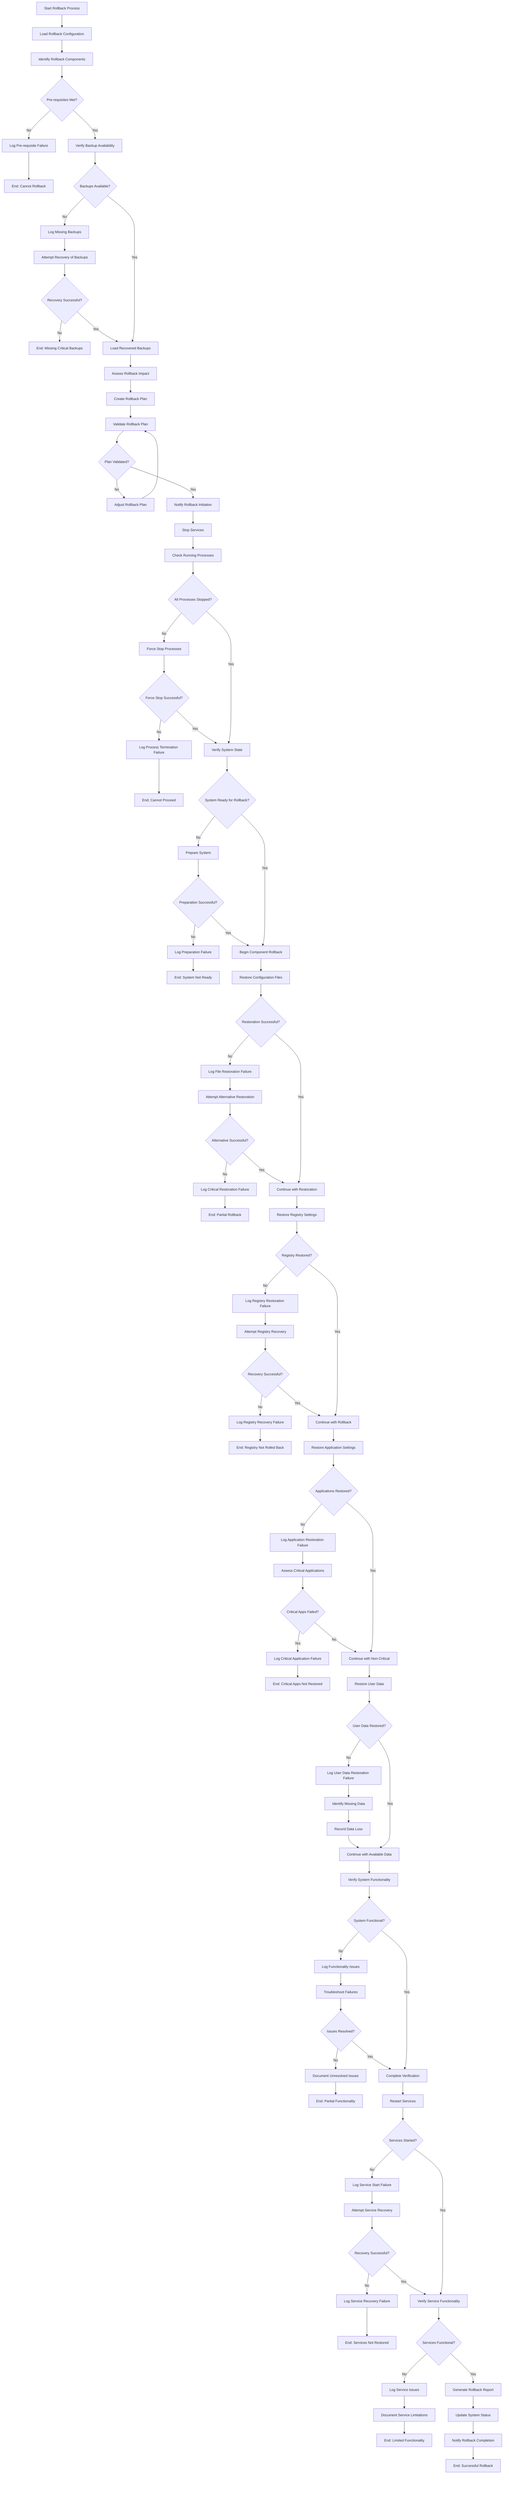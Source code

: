 %%{init: {'theme': 'default', 'themeVariables': { 'primaryColor': '#8b0000', 'fontSize': '14px'}}}%%
flowchart TD
    A[Start Rollback Process] --> B[Load Rollback Configuration]
    B --> C[Identify Rollback Components]
    C --> D{Pre-requisites Met?}
    D -->|No| E[Log Pre-requisite Failure]
    E --> F[End: Cannot Rollback]
    
    D -->|Yes| G[Verify Backup Availability]
    G --> H{Backups Available?}
    H -->|No| I[Log Missing Backups]
    I --> J[Attempt Recovery of Backups]
    J --> K{Recovery Successful?}
    K -->|No| L[End: Missing Critical Backups]
    
    K -->|Yes| M[Load Recovered Backups]
    H -->|Yes| M
    
    M --> N[Assess Rollback Impact]
    N --> O[Create Rollback Plan]
    O --> P[Validate Rollback Plan]
    P --> Q{Plan Validated?}
    Q -->|No| R[Adjust Rollback Plan]
    R --> P
    
    Q -->|Yes| S[Notify Rollback Initiation]
    S --> T[Stop Services]
    T --> U[Check Running Processes]
    U --> V{All Processes Stopped?}
    V -->|No| W[Force Stop Processes]
    W --> X{Force Stop Successful?}
    X -->|No| Y[Log Process Termination Failure]
    Y --> Z[End: Cannot Proceed]
    
    X -->|Yes| AA[Verify System State]
    V -->|Yes| AA
    
    AA --> AB{System Ready for Rollback?}
    AB -->|No| AC[Prepare System]
    AC --> AD{Preparation Successful?}
    AD -->|No| AE[Log Preparation Failure]
    AE --> AF[End: System Not Ready]
    
    AD -->|Yes| AG[Begin Component Rollback]
    AB -->|Yes| AG
    
    AG --> AH[Restore Configuration Files]
    AH --> AI{Restoration Successful?}
    AI -->|No| AJ[Log File Restoration Failure]
    AJ --> AK[Attempt Alternative Restoration]
    AK --> AL{Alternative Successful?}
    AL -->|No| AM[Log Critical Restoration Failure]
    AM --> AN[End: Partial Rollback]
    
    AL -->|Yes| AO[Continue with Restoration]
    AI -->|Yes| AO
    
    AO --> AP[Restore Registry Settings]
    AP --> AQ{Registry Restored?}
    AQ -->|No| AR[Log Registry Restoration Failure]
    AR --> AS[Attempt Registry Recovery]
    AS --> AT{Recovery Successful?}
    AT -->|No| AU[Log Registry Recovery Failure]
    AU --> AV[End: Registry Not Rolled Back]
    
    AT -->|Yes| AW[Continue with Rollback]
    AQ -->|Yes| AW
    
    AW --> AX[Restore Application Settings]
    AX --> AY{Applications Restored?}
    AY -->|No| AZ[Log Application Restoration Failure]
    AZ --> BA[Assess Critical Applications]
    BA --> BB{Critical Apps Failed?}
    BB -->|Yes| BC[Log Critical Application Failure]
    BC --> BD[End: Critical Apps Not Restored]
    
    BB -->|No| BE[Continue with Non-Critical]
    AY -->|Yes| BE
    
    BE --> BF[Restore User Data]
    BF --> BG{User Data Restored?}
    BG -->|No| BH[Log User Data Restoration Failure]
    BH --> BI[Identify Missing Data]
    BI --> BJ[Record Data Loss]
    BJ --> BK[Continue with Available Data]
    
    BG -->|Yes| BK
    
    BK --> BL[Verify System Functionality]
    BL --> BM{System Functional?}
    BM -->|No| BN[Log Functionality Issues]
    BN --> BO[Troubleshoot Failures]
    BO --> BP{Issues Resolved?}
    BP -->|No| BQ[Document Unresolved Issues]
    BQ --> BR[End: Partial Functionality]
    
    BP -->|Yes| BS[Complete Verification]
    BM -->|Yes| BS
    
    BS --> BT[Restart Services]
    BT --> BU{Services Started?}
    BU -->|No| BV[Log Service Start Failure]
    BV --> BW[Attempt Service Recovery]
    BW --> BX{Recovery Successful?}
    BX -->|No| BY[Log Service Recovery Failure]
    BY --> BZ[End: Services Not Restored]
    
    BX -->|Yes| CA[Verify Service Functionality]
    BU -->|Yes| CA
    
    CA --> CB{Services Functional?}
    CB -->|No| CC[Log Service Issues]
    CC --> CD[Document Service Limitations]
    CD --> CE[End: Limited Functionality]
    
    CB -->|Yes| CF[Generate Rollback Report]
    CF --> CG[Update System Status]
    CG --> CH[Notify Rollback Completion]
    CH --> CI[End: Successful Rollback]